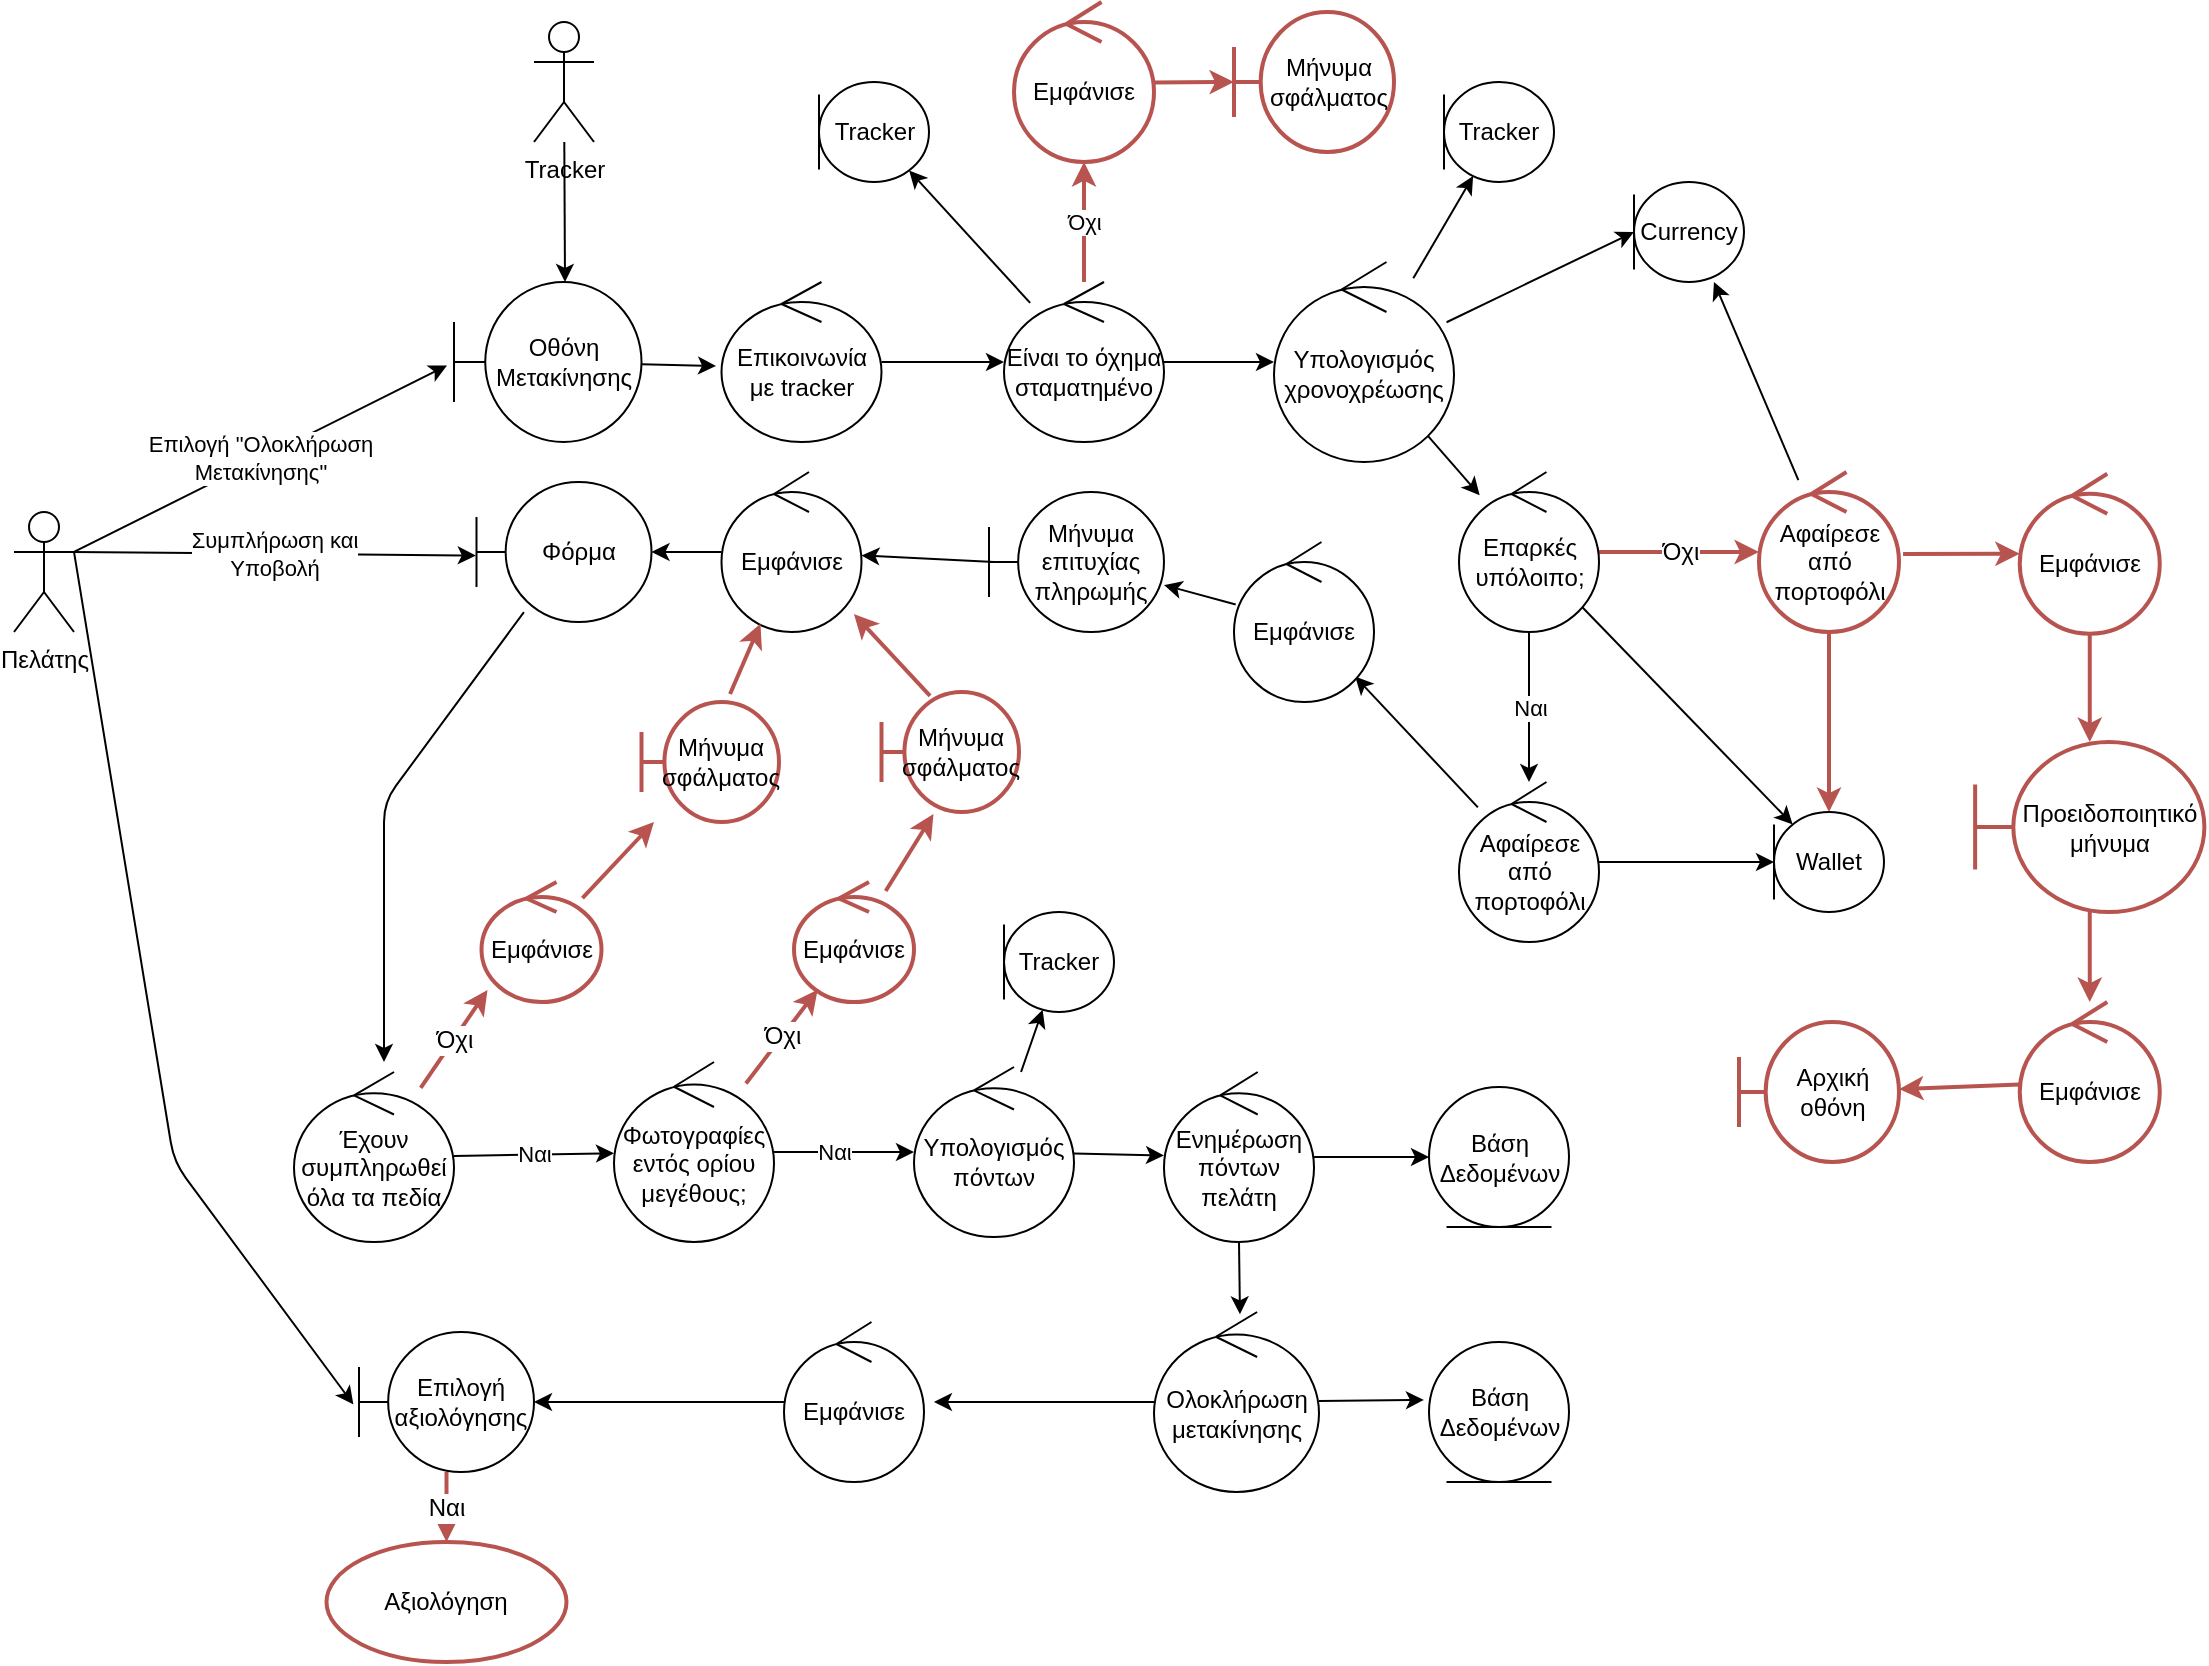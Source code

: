 <mxfile>
    <diagram id="zwPRGnRJBlrswf_2xyk5" name="Page-1">
        <mxGraphModel dx="1793" dy="1139" grid="1" gridSize="10" guides="1" tooltips="1" connect="1" arrows="1" fold="1" page="1" pageScale="1" pageWidth="850" pageHeight="1100" math="0" shadow="0">
            <root>
                <mxCell id="0"/>
                <mxCell id="1" parent="0"/>
                <mxCell id="5" value="Επιλογή &quot;Ολοκλήρωση&lt;br&gt;Μετακίνησης&quot;" style="edgeStyle=none;html=1;entryX=-0.037;entryY=0.522;entryDx=0;entryDy=0;entryPerimeter=0;exitX=1;exitY=0.333;exitDx=0;exitDy=0;exitPerimeter=0;" parent="1" source="2" target="3" edge="1">
                    <mxGeometry relative="1" as="geometry"/>
                </mxCell>
                <mxCell id="55" value="Συμπλήρωση και&lt;br&gt;Υποβολή" style="edgeStyle=none;html=1;exitX=1;exitY=0.333;exitDx=0;exitDy=0;exitPerimeter=0;entryX=-0.004;entryY=0.525;entryDx=0;entryDy=0;entryPerimeter=0;endArrow=classic;endFill=1;" parent="1" source="2" target="51" edge="1">
                    <mxGeometry relative="1" as="geometry"/>
                </mxCell>
                <mxCell id="87" style="edgeStyle=none;html=1;exitX=1;exitY=0.333;exitDx=0;exitDy=0;exitPerimeter=0;entryX=-0.032;entryY=0.518;entryDx=0;entryDy=0;entryPerimeter=0;endArrow=classic;endFill=1;" parent="1" source="2" target="84" edge="1">
                    <mxGeometry relative="1" as="geometry">
                        <Array as="points">
                            <mxPoint x="-30" y="640"/>
                        </Array>
                    </mxGeometry>
                </mxCell>
                <mxCell id="2" value="Πελάτης" style="shape=umlActor;verticalLabelPosition=bottom;verticalAlign=top;html=1;" parent="1" vertex="1">
                    <mxGeometry x="-110" y="315" width="30" height="60" as="geometry"/>
                </mxCell>
                <mxCell id="10" style="edgeStyle=none;html=1;entryX=-0.034;entryY=0.525;entryDx=0;entryDy=0;entryPerimeter=0;endArrow=classic;endFill=1;" parent="1" source="3" target="6" edge="1">
                    <mxGeometry relative="1" as="geometry"/>
                </mxCell>
                <mxCell id="3" value="Οθόνη Μετακίνησης" style="shape=umlBoundary;whiteSpace=wrap;html=1;" parent="1" vertex="1">
                    <mxGeometry x="110" y="200" width="93.75" height="80" as="geometry"/>
                </mxCell>
                <mxCell id="12" value="" style="edgeStyle=none;html=1;endArrow=classic;endFill=1;" parent="1" source="6" target="11" edge="1">
                    <mxGeometry relative="1" as="geometry"/>
                </mxCell>
                <mxCell id="6" value="Επικοινωνία με tracker" style="ellipse;shape=umlControl;whiteSpace=wrap;html=1;" parent="1" vertex="1">
                    <mxGeometry x="243.75" y="200" width="80" height="80" as="geometry"/>
                </mxCell>
                <mxCell id="93" style="edgeStyle=none;html=1;entryX=0.592;entryY=0;entryDx=0;entryDy=0;entryPerimeter=0;" edge="1" parent="1" source="7" target="3">
                    <mxGeometry relative="1" as="geometry"/>
                </mxCell>
                <mxCell id="7" value="Tracker" style="shape=umlActor;verticalLabelPosition=bottom;verticalAlign=top;html=1;" parent="1" vertex="1">
                    <mxGeometry x="150" y="70" width="30" height="60" as="geometry"/>
                </mxCell>
                <mxCell id="14" value="" style="edgeStyle=none;html=1;endArrow=classic;endFill=1;" parent="1" source="11" target="13" edge="1">
                    <mxGeometry relative="1" as="geometry"/>
                </mxCell>
                <mxCell id="16" value="Όχι" style="edgeStyle=none;html=1;endArrow=classic;endFill=1;fillColor=#f8cecc;strokeColor=#b85450;strokeWidth=2;" parent="1" source="11" target="15" edge="1">
                    <mxGeometry relative="1" as="geometry"/>
                </mxCell>
                <mxCell id="21" value="" style="edgeStyle=none;html=1;endArrow=classic;endFill=1;" parent="1" source="11" target="20" edge="1">
                    <mxGeometry relative="1" as="geometry"/>
                </mxCell>
                <mxCell id="11" value="Είναι το όχημα σταματημένο" style="ellipse;shape=umlControl;whiteSpace=wrap;html=1;" parent="1" vertex="1">
                    <mxGeometry x="385" y="200" width="80" height="80" as="geometry"/>
                </mxCell>
                <mxCell id="13" value="Tracker" style="ellipse;shape=umlEntity;whiteSpace=wrap;html=1;direction=south;" parent="1" vertex="1">
                    <mxGeometry x="292.5" y="100" width="55" height="50" as="geometry"/>
                </mxCell>
                <mxCell id="18" value="" style="edgeStyle=none;html=1;endArrow=classic;endFill=1;fontSize=12;fillColor=none;strokeColor=#b85450;strokeWidth=2;" parent="1" source="15" target="17" edge="1">
                    <mxGeometry relative="1" as="geometry"/>
                </mxCell>
                <mxCell id="15" value="Εμφάνισε" style="ellipse;shape=umlControl;whiteSpace=wrap;html=1;fillColor=none;strokeColor=#b85450;strokeWidth=2;" parent="1" vertex="1">
                    <mxGeometry x="390" y="60" width="70" height="80" as="geometry"/>
                </mxCell>
                <mxCell id="17" value="Μήνυμα σφάλματος" style="shape=umlBoundary;whiteSpace=wrap;html=1;fillColor=none;strokeColor=#b85450;strokeWidth=2;" parent="1" vertex="1">
                    <mxGeometry x="500" y="65" width="80" height="70" as="geometry"/>
                </mxCell>
                <mxCell id="23" value="" style="edgeStyle=none;html=1;endArrow=classic;endFill=1;" parent="1" source="20" target="22" edge="1">
                    <mxGeometry relative="1" as="geometry"/>
                </mxCell>
                <mxCell id="25" value="" style="edgeStyle=none;html=1;endArrow=classic;endFill=1;" parent="1" source="20" target="24" edge="1">
                    <mxGeometry relative="1" as="geometry"/>
                </mxCell>
                <mxCell id="31" style="edgeStyle=none;html=1;entryX=0.5;entryY=1;entryDx=0;entryDy=0;endArrow=classic;endFill=1;" parent="1" source="20" target="30" edge="1">
                    <mxGeometry relative="1" as="geometry"/>
                </mxCell>
                <mxCell id="20" value="Υπολογισμός χρονοχρέωσης" style="ellipse;shape=umlControl;whiteSpace=wrap;html=1;" parent="1" vertex="1">
                    <mxGeometry x="520" y="190" width="90" height="100" as="geometry"/>
                </mxCell>
                <mxCell id="22" value="Tracker" style="ellipse;shape=umlEntity;whiteSpace=wrap;html=1;direction=south;" parent="1" vertex="1">
                    <mxGeometry x="605" y="100" width="55" height="50" as="geometry"/>
                </mxCell>
                <mxCell id="27" value="Ναι" style="edgeStyle=none;html=1;endArrow=classic;endFill=1;" parent="1" source="24" target="26" edge="1">
                    <mxGeometry relative="1" as="geometry"/>
                </mxCell>
                <mxCell id="29" value="Όχι" style="edgeStyle=none;html=1;endArrow=classic;endFill=1;fontSize=12;fillColor=none;strokeColor=#b85450;strokeWidth=2;" parent="1" source="24" target="28" edge="1">
                    <mxGeometry relative="1" as="geometry"/>
                </mxCell>
                <mxCell id="34" value="" style="edgeStyle=none;html=1;endArrow=classic;endFill=1;" parent="1" source="24" target="33" edge="1">
                    <mxGeometry relative="1" as="geometry"/>
                </mxCell>
                <mxCell id="24" value="Επαρκές υπόλοιπο;" style="ellipse;shape=umlControl;whiteSpace=wrap;html=1;" parent="1" vertex="1">
                    <mxGeometry x="612.5" y="295" width="70" height="80" as="geometry"/>
                </mxCell>
                <mxCell id="36" style="edgeStyle=none;html=1;entryX=0.5;entryY=1;entryDx=0;entryDy=0;endArrow=classic;endFill=1;" parent="1" source="26" target="33" edge="1">
                    <mxGeometry relative="1" as="geometry"/>
                </mxCell>
                <mxCell id="46" value="" style="edgeStyle=none;html=1;endArrow=classic;endFill=1;" parent="1" source="26" target="45" edge="1">
                    <mxGeometry relative="1" as="geometry"/>
                </mxCell>
                <mxCell id="26" value="Αφαίρεσε από πορτοφόλι" style="ellipse;shape=umlControl;whiteSpace=wrap;html=1;" parent="1" vertex="1">
                    <mxGeometry x="612.5" y="450" width="70" height="80" as="geometry"/>
                </mxCell>
                <mxCell id="32" style="edgeStyle=none;html=1;entryX=1;entryY=0.273;entryDx=0;entryDy=0;endArrow=classic;endFill=1;entryPerimeter=0;" parent="1" source="28" target="30" edge="1">
                    <mxGeometry relative="1" as="geometry">
                        <Array as="points"/>
                    </mxGeometry>
                </mxCell>
                <mxCell id="35" style="edgeStyle=none;html=1;entryX=0;entryY=0.5;entryDx=0;entryDy=0;endArrow=classic;endFill=1;fontSize=12;fillColor=none;strokeColor=#b85450;strokeWidth=2;" parent="1" source="28" target="33" edge="1">
                    <mxGeometry relative="1" as="geometry"/>
                </mxCell>
                <mxCell id="38" value="" style="edgeStyle=none;html=1;endArrow=classic;endFill=1;fontSize=12;fillColor=none;strokeColor=#b85450;strokeWidth=2;exitX=1.029;exitY=0.513;exitDx=0;exitDy=0;exitPerimeter=0;" parent="1" source="28" target="37" edge="1">
                    <mxGeometry relative="1" as="geometry">
                        <mxPoint x="840.005" y="375.002" as="sourcePoint"/>
                    </mxGeometry>
                </mxCell>
                <mxCell id="28" value="Αφαίρεσε από πορτοφόλι" style="ellipse;shape=umlControl;whiteSpace=wrap;html=1;fillColor=none;strokeColor=#b85450;strokeWidth=2;" parent="1" vertex="1">
                    <mxGeometry x="762.5" y="295" width="70" height="80" as="geometry"/>
                </mxCell>
                <mxCell id="30" value="Currency" style="ellipse;shape=umlEntity;whiteSpace=wrap;html=1;direction=south;" parent="1" vertex="1">
                    <mxGeometry x="700" y="150" width="55" height="50" as="geometry"/>
                </mxCell>
                <mxCell id="33" value="Wallet" style="ellipse;shape=umlEntity;whiteSpace=wrap;html=1;direction=south;" parent="1" vertex="1">
                    <mxGeometry x="770" y="465" width="55" height="50" as="geometry"/>
                </mxCell>
                <mxCell id="40" value="" style="edgeStyle=none;html=1;endArrow=classic;endFill=1;fontSize=12;fillColor=none;strokeColor=#b85450;strokeWidth=2;" parent="1" source="37" target="39" edge="1">
                    <mxGeometry relative="1" as="geometry"/>
                </mxCell>
                <mxCell id="37" value="Εμφάνισε" style="ellipse;shape=umlControl;whiteSpace=wrap;html=1;fillColor=none;strokeColor=#b85450;strokeWidth=2;" parent="1" vertex="1">
                    <mxGeometry x="892.88" y="295.88" width="70" height="80" as="geometry"/>
                </mxCell>
                <mxCell id="42" value="" style="edgeStyle=none;html=1;endArrow=classic;endFill=1;fontSize=12;fillColor=none;strokeColor=#b85450;strokeWidth=2;" parent="1" source="39" target="41" edge="1">
                    <mxGeometry relative="1" as="geometry"/>
                </mxCell>
                <mxCell id="39" value="Προειδοποιητικό μήνυμα" style="shape=umlBoundary;whiteSpace=wrap;html=1;fillColor=none;strokeColor=#b85450;strokeWidth=2;" parent="1" vertex="1">
                    <mxGeometry x="870.57" y="430" width="114.62" height="85" as="geometry"/>
                </mxCell>
                <mxCell id="44" value="" style="edgeStyle=none;html=1;endArrow=classic;endFill=1;fontSize=12;fillColor=none;strokeColor=#b85450;strokeWidth=2;" parent="1" source="41" target="43" edge="1">
                    <mxGeometry relative="1" as="geometry"/>
                </mxCell>
                <mxCell id="41" value="Εμφάνισε" style="ellipse;shape=umlControl;whiteSpace=wrap;html=1;fillColor=none;strokeColor=#b85450;strokeWidth=2;" parent="1" vertex="1">
                    <mxGeometry x="892.88" y="560" width="70" height="80" as="geometry"/>
                </mxCell>
                <mxCell id="43" value="Αρχική οθόνη" style="shape=umlBoundary;whiteSpace=wrap;html=1;fillColor=none;strokeColor=#b85450;strokeWidth=2;" parent="1" vertex="1">
                    <mxGeometry x="752.5" y="570" width="80" height="70" as="geometry"/>
                </mxCell>
                <mxCell id="91" value="" style="edgeStyle=none;html=1;strokeWidth=1;endArrow=classic;endFill=1;" parent="1" source="45" target="47" edge="1">
                    <mxGeometry relative="1" as="geometry">
                        <Array as="points"/>
                    </mxGeometry>
                </mxCell>
                <mxCell id="45" value="Εμφάνισε" style="ellipse;shape=umlControl;whiteSpace=wrap;html=1;" parent="1" vertex="1">
                    <mxGeometry x="500" y="330" width="70" height="80" as="geometry"/>
                </mxCell>
                <mxCell id="50" value="" style="edgeStyle=none;html=1;endArrow=classic;endFill=1;exitX=0.029;exitY=0.5;exitDx=0;exitDy=0;exitPerimeter=0;" parent="1" source="47" target="49" edge="1">
                    <mxGeometry relative="1" as="geometry"/>
                </mxCell>
                <mxCell id="47" value="Μήνυμα επιτυχίας πληρωμής" style="shape=umlBoundary;whiteSpace=wrap;html=1;" parent="1" vertex="1">
                    <mxGeometry x="377.5" y="305" width="87.5" height="70" as="geometry"/>
                </mxCell>
                <mxCell id="52" value="" style="edgeStyle=none;html=1;endArrow=classic;endFill=1;" parent="1" source="49" target="51" edge="1">
                    <mxGeometry relative="1" as="geometry"/>
                </mxCell>
                <mxCell id="49" value="Εμφάνισε" style="ellipse;shape=umlControl;whiteSpace=wrap;html=1;" parent="1" vertex="1">
                    <mxGeometry x="243.75" y="295" width="70" height="80" as="geometry"/>
                </mxCell>
                <mxCell id="57" value="" style="edgeStyle=none;html=1;endArrow=classic;endFill=1;exitX=0.271;exitY=0.929;exitDx=0;exitDy=0;exitPerimeter=0;" parent="1" source="51" edge="1">
                    <mxGeometry relative="1" as="geometry">
                        <mxPoint x="75" y="590" as="targetPoint"/>
                        <Array as="points">
                            <mxPoint x="75" y="460"/>
                        </Array>
                    </mxGeometry>
                </mxCell>
                <mxCell id="51" value="Φόρμα" style="shape=umlBoundary;whiteSpace=wrap;html=1;" parent="1" vertex="1">
                    <mxGeometry x="121.25" y="300" width="87.5" height="70" as="geometry"/>
                </mxCell>
                <mxCell id="62" value="Όχι" style="edgeStyle=none;html=1;endArrow=classic;endFill=1;entryX=0.05;entryY=0.9;entryDx=0;entryDy=0;entryPerimeter=0;fontSize=12;fillColor=none;strokeColor=#b85450;strokeWidth=2;" parent="1" source="56" target="59" edge="1">
                    <mxGeometry relative="1" as="geometry"/>
                </mxCell>
                <mxCell id="65" value="Ναι" style="edgeStyle=none;html=1;endArrow=classic;endFill=1;" parent="1" source="56" target="58" edge="1">
                    <mxGeometry relative="1" as="geometry"/>
                </mxCell>
                <mxCell id="56" value="Έχουν συμπληρωθεί όλα τα πεδία" style="ellipse;shape=umlControl;whiteSpace=wrap;html=1;" parent="1" vertex="1">
                    <mxGeometry x="30" y="595" width="80" height="85" as="geometry"/>
                </mxCell>
                <mxCell id="67" value="Όχι" style="edgeStyle=none;html=1;endArrow=classic;endFill=1;fontSize=12;fillColor=none;strokeColor=#b85450;strokeWidth=2;" parent="1" source="58" target="66" edge="1">
                    <mxGeometry relative="1" as="geometry"/>
                </mxCell>
                <mxCell id="74" value="" style="edgeStyle=none;html=1;endArrow=classic;endFill=1;" parent="1" source="58" target="73" edge="1">
                    <mxGeometry relative="1" as="geometry"/>
                </mxCell>
                <mxCell id="98" value="Ναι" style="edgeLabel;html=1;align=center;verticalAlign=middle;resizable=0;points=[];" vertex="1" connectable="0" parent="74">
                    <mxGeometry x="-0.457" y="-2" relative="1" as="geometry">
                        <mxPoint x="11" y="-2" as="offset"/>
                    </mxGeometry>
                </mxCell>
                <mxCell id="58" value="Φωτογραφίες εντός ορίου μεγέθους;" style="ellipse;shape=umlControl;whiteSpace=wrap;html=1;" parent="1" vertex="1">
                    <mxGeometry x="190" y="590" width="80" height="90" as="geometry"/>
                </mxCell>
                <mxCell id="64" value="" style="edgeStyle=none;html=1;endArrow=classic;endFill=1;fontSize=12;fillColor=none;strokeColor=#b85450;strokeWidth=2;" parent="1" source="59" target="61" edge="1">
                    <mxGeometry relative="1" as="geometry"/>
                </mxCell>
                <mxCell id="59" value="Εμφάνισε" style="ellipse;shape=umlControl;whiteSpace=wrap;html=1;fillColor=none;strokeColor=#b85450;strokeWidth=2;" parent="1" vertex="1">
                    <mxGeometry x="123.75" y="500" width="60" height="60" as="geometry"/>
                </mxCell>
                <mxCell id="63" style="edgeStyle=none;html=1;endArrow=classic;endFill=1;fontSize=12;fillColor=none;strokeColor=#b85450;strokeWidth=2;exitX=0.644;exitY=-0.067;exitDx=0;exitDy=0;exitPerimeter=0;" parent="1" source="61" target="49" edge="1">
                    <mxGeometry relative="1" as="geometry"/>
                </mxCell>
                <mxCell id="61" value="Μήνυμα σφάλματος" style="shape=umlBoundary;whiteSpace=wrap;html=1;fillColor=none;strokeColor=#b85450;strokeWidth=2;" parent="1" vertex="1">
                    <mxGeometry x="203.75" y="410" width="68.75" height="60" as="geometry"/>
                </mxCell>
                <mxCell id="69" style="edgeStyle=none;html=1;entryX=0.378;entryY=1.017;entryDx=0;entryDy=0;entryPerimeter=0;endArrow=classic;endFill=1;fontSize=12;fillColor=none;strokeColor=#b85450;strokeWidth=2;" parent="1" source="66" target="68" edge="1">
                    <mxGeometry relative="1" as="geometry"/>
                </mxCell>
                <mxCell id="66" value="Εμφάνισε" style="ellipse;shape=umlControl;whiteSpace=wrap;html=1;fillColor=none;strokeColor=#b85450;strokeWidth=2;" parent="1" vertex="1">
                    <mxGeometry x="280" y="500" width="60" height="60" as="geometry"/>
                </mxCell>
                <mxCell id="71" style="edgeStyle=none;html=1;entryX=0.946;entryY=0.888;entryDx=0;entryDy=0;entryPerimeter=0;endArrow=classic;endFill=1;fontSize=12;fillColor=none;strokeColor=#b85450;strokeWidth=2;exitX=0.353;exitY=0.033;exitDx=0;exitDy=0;exitPerimeter=0;" parent="1" source="68" target="49" edge="1">
                    <mxGeometry relative="1" as="geometry"/>
                </mxCell>
                <mxCell id="68" value="Μήνυμα σφάλματος" style="shape=umlBoundary;whiteSpace=wrap;html=1;fillColor=none;strokeColor=#b85450;strokeWidth=2;" parent="1" vertex="1">
                    <mxGeometry x="323.75" y="405" width="68.75" height="60" as="geometry"/>
                </mxCell>
                <mxCell id="76" value="" style="edgeStyle=none;html=1;endArrow=classic;endFill=1;" parent="1" source="73" target="75" edge="1">
                    <mxGeometry relative="1" as="geometry"/>
                </mxCell>
                <mxCell id="78" value="" style="edgeStyle=none;html=1;endArrow=classic;endFill=1;" parent="1" source="73" target="77" edge="1">
                    <mxGeometry relative="1" as="geometry"/>
                </mxCell>
                <mxCell id="73" value="Υπολογισμός πόντων" style="ellipse;shape=umlControl;whiteSpace=wrap;html=1;" parent="1" vertex="1">
                    <mxGeometry x="340" y="592.5" width="80" height="85" as="geometry"/>
                </mxCell>
                <mxCell id="80" value="" style="edgeStyle=none;html=1;endArrow=classic;endFill=1;" parent="1" source="75" target="79" edge="1">
                    <mxGeometry relative="1" as="geometry"/>
                </mxCell>
                <mxCell id="83" value="" style="edgeStyle=none;html=1;endArrow=classic;endFill=1;entryX=0.521;entryY=0.013;entryDx=0;entryDy=0;entryPerimeter=0;" parent="1" source="75" target="99" edge="1">
                    <mxGeometry relative="1" as="geometry"/>
                </mxCell>
                <mxCell id="75" value="Ενημέρωση πόντων πελάτη" style="ellipse;shape=umlControl;whiteSpace=wrap;html=1;" parent="1" vertex="1">
                    <mxGeometry x="465" y="595" width="75" height="85" as="geometry"/>
                </mxCell>
                <mxCell id="77" value="Tracker" style="ellipse;shape=umlEntity;whiteSpace=wrap;html=1;direction=south;" parent="1" vertex="1">
                    <mxGeometry x="385" y="515" width="55" height="50" as="geometry"/>
                </mxCell>
                <mxCell id="79" value="Βάση Δεδομένων" style="ellipse;shape=umlEntity;whiteSpace=wrap;html=1;" parent="1" vertex="1">
                    <mxGeometry x="597.5" y="602.5" width="70" height="70" as="geometry"/>
                </mxCell>
                <mxCell id="85" value="" style="edgeStyle=none;html=1;endArrow=classic;endFill=1;" parent="1" source="82" target="84" edge="1">
                    <mxGeometry relative="1" as="geometry"/>
                </mxCell>
                <mxCell id="82" value="Εμφάνισε" style="ellipse;shape=umlControl;whiteSpace=wrap;html=1;" parent="1" vertex="1">
                    <mxGeometry x="275" y="720" width="70" height="80" as="geometry"/>
                </mxCell>
                <mxCell id="90" value="Ναι" style="edgeStyle=none;html=1;endArrow=classic;endFill=1;fontSize=12;fillColor=none;strokeColor=#b85450;strokeWidth=2;" parent="1" source="84" target="89" edge="1">
                    <mxGeometry relative="1" as="geometry"/>
                </mxCell>
                <mxCell id="84" value="Επιλογή αξιολόγησης" style="shape=umlBoundary;whiteSpace=wrap;html=1;" parent="1" vertex="1">
                    <mxGeometry x="62.5" y="725" width="87.5" height="70" as="geometry"/>
                </mxCell>
                <mxCell id="89" value="Αξιολόγηση" style="ellipse;whiteSpace=wrap;html=1;fillColor=none;strokeColor=#b85450;strokeWidth=2;" parent="1" vertex="1">
                    <mxGeometry x="46.25" y="830" width="120" height="60" as="geometry"/>
                </mxCell>
                <mxCell id="100" style="edgeStyle=none;html=1;strokeWidth=1;entryX=1.071;entryY=0.5;entryDx=0;entryDy=0;entryPerimeter=0;" edge="1" parent="1" source="99" target="82">
                    <mxGeometry relative="1" as="geometry">
                        <mxPoint x="360" y="760" as="targetPoint"/>
                        <Array as="points">
                            <mxPoint x="400" y="760"/>
                        </Array>
                    </mxGeometry>
                </mxCell>
                <mxCell id="102" style="edgeStyle=none;html=1;entryX=-0.036;entryY=0.414;entryDx=0;entryDy=0;entryPerimeter=0;strokeWidth=1;" edge="1" parent="1" source="99" target="101">
                    <mxGeometry relative="1" as="geometry"/>
                </mxCell>
                <mxCell id="99" value="Ολοκλήρωση μετακίνησης" style="ellipse;shape=umlControl;whiteSpace=wrap;html=1;" vertex="1" parent="1">
                    <mxGeometry x="460" y="715" width="82.5" height="90" as="geometry"/>
                </mxCell>
                <mxCell id="101" value="Βάση Δεδομένων" style="ellipse;shape=umlEntity;whiteSpace=wrap;html=1;" vertex="1" parent="1">
                    <mxGeometry x="597.5" y="730.0" width="70" height="70" as="geometry"/>
                </mxCell>
            </root>
        </mxGraphModel>
    </diagram>
</mxfile>